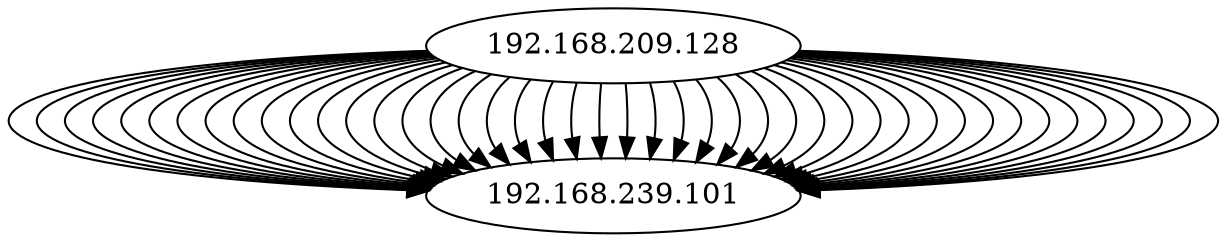 digraph NWTraffic_update {
    "192.168.209.128" [degree = 638, in_degree = 23, out_degree = 615, activity_score = 1.00, total_connections = 638];
    "192.168.239.101" [degree = 638, in_degree = 615, out_degree = 23, activity_score = 1.00, total_connections = 638];
    "192.168.209.128" -> "192.168.239.101" [protocol_UNKNOWN = 0.00,protocol_TCP = 1.00,protocol_UDP = 0.00,protocol_ICMP = 0.00,timestamp_sin = -0.49,timestamp_cos = -0.87,src_port_type = 0.50,dst_port_type = 0.00,conn_state_successful = 0.00,conn_state_rejected_reset = 1.00,conn_state_partial = 0.00,conn_state_suspicious = 0.00,conn_state_other = 0.00,local_orig = 1.00,local_resp = 1.00,history_length = 0.30,orig_bytes = 0.00,resp_bytes = 0.00,orig_pkts = 0.08,resp_pkts = 0.05,orig_ip_bytes = 0.33,resp_ip_bytes = 0.30,service_HTTP = 0.00,service_FTP = 0.00,service_SSH = 0.00,service_DNS = 0.00,service_UNKNOWN = 1.00];
    "192.168.209.128" [degree = 638, in_degree = 23, out_degree = 615, activity_score = 1.00, total_connections = 638];
    "192.168.239.101" [degree = 638, in_degree = 615, out_degree = 23, activity_score = 1.00, total_connections = 638];
    "192.168.209.128" -> "192.168.239.101" [protocol_UNKNOWN = 0.00,protocol_TCP = 1.00,protocol_UDP = 0.00,protocol_ICMP = 0.00,timestamp_sin = -0.49,timestamp_cos = -0.87,src_port_type = 0.50,dst_port_type = 0.00,conn_state_successful = 0.00,conn_state_rejected_reset = 1.00,conn_state_partial = 0.00,conn_state_suspicious = 0.00,conn_state_other = 0.00,local_orig = 1.00,local_resp = 1.00,history_length = 0.30,orig_bytes = 0.00,resp_bytes = 0.00,orig_pkts = 0.08,resp_pkts = 0.05,orig_ip_bytes = 0.33,resp_ip_bytes = 0.30,service_HTTP = 0.00,service_FTP = 0.00,service_SSH = 0.00,service_DNS = 0.00,service_UNKNOWN = 1.00];
    "192.168.209.128" [degree = 638, in_degree = 23, out_degree = 615, activity_score = 1.00, total_connections = 638];
    "192.168.239.101" [degree = 638, in_degree = 615, out_degree = 23, activity_score = 1.00, total_connections = 638];
    "192.168.209.128" -> "192.168.239.101" [protocol_UNKNOWN = 0.00,protocol_TCP = 1.00,protocol_UDP = 0.00,protocol_ICMP = 0.00,timestamp_sin = -0.49,timestamp_cos = -0.87,src_port_type = 0.50,dst_port_type = 0.00,conn_state_successful = 0.00,conn_state_rejected_reset = 1.00,conn_state_partial = 0.00,conn_state_suspicious = 0.00,conn_state_other = 0.00,local_orig = 1.00,local_resp = 1.00,history_length = 0.30,orig_bytes = 0.00,resp_bytes = 0.00,orig_pkts = 0.08,resp_pkts = 0.05,orig_ip_bytes = 0.33,resp_ip_bytes = 0.30,service_HTTP = 0.00,service_FTP = 0.00,service_SSH = 0.00,service_DNS = 0.00,service_UNKNOWN = 1.00];
    "192.168.209.128" [degree = 638, in_degree = 23, out_degree = 615, activity_score = 1.00, total_connections = 638];
    "192.168.239.101" [degree = 638, in_degree = 615, out_degree = 23, activity_score = 1.00, total_connections = 638];
    "192.168.209.128" -> "192.168.239.101" [protocol_UNKNOWN = 0.00,protocol_TCP = 1.00,protocol_UDP = 0.00,protocol_ICMP = 0.00,timestamp_sin = -0.49,timestamp_cos = -0.87,src_port_type = 0.50,dst_port_type = 0.00,conn_state_successful = 0.00,conn_state_rejected_reset = 1.00,conn_state_partial = 0.00,conn_state_suspicious = 0.00,conn_state_other = 0.00,local_orig = 1.00,local_resp = 1.00,history_length = 0.30,orig_bytes = 0.00,resp_bytes = 0.00,orig_pkts = 0.08,resp_pkts = 0.05,orig_ip_bytes = 0.33,resp_ip_bytes = 0.30,service_HTTP = 0.00,service_FTP = 0.00,service_SSH = 0.00,service_DNS = 0.00,service_UNKNOWN = 1.00];
    "192.168.209.128" [degree = 638, in_degree = 23, out_degree = 615, activity_score = 1.00, total_connections = 638];
    "192.168.239.101" [degree = 638, in_degree = 615, out_degree = 23, activity_score = 1.00, total_connections = 638];
    "192.168.209.128" -> "192.168.239.101" [protocol_UNKNOWN = 0.00,protocol_TCP = 1.00,protocol_UDP = 0.00,protocol_ICMP = 0.00,timestamp_sin = -0.49,timestamp_cos = -0.87,src_port_type = 0.50,dst_port_type = 0.00,conn_state_successful = 0.00,conn_state_rejected_reset = 1.00,conn_state_partial = 0.00,conn_state_suspicious = 0.00,conn_state_other = 0.00,local_orig = 1.00,local_resp = 1.00,history_length = 0.30,orig_bytes = 0.00,resp_bytes = 0.00,orig_pkts = 0.08,resp_pkts = 0.05,orig_ip_bytes = 0.33,resp_ip_bytes = 0.30,service_HTTP = 0.00,service_FTP = 0.00,service_SSH = 0.00,service_DNS = 0.00,service_UNKNOWN = 1.00];
    "192.168.209.128" [degree = 638, in_degree = 23, out_degree = 615, activity_score = 1.00, total_connections = 638];
    "192.168.239.101" [degree = 638, in_degree = 615, out_degree = 23, activity_score = 1.00, total_connections = 638];
    "192.168.209.128" -> "192.168.239.101" [protocol_UNKNOWN = 0.00,protocol_TCP = 1.00,protocol_UDP = 0.00,protocol_ICMP = 0.00,timestamp_sin = -0.49,timestamp_cos = -0.87,src_port_type = 0.50,dst_port_type = 0.00,conn_state_successful = 0.00,conn_state_rejected_reset = 1.00,conn_state_partial = 0.00,conn_state_suspicious = 0.00,conn_state_other = 0.00,local_orig = 1.00,local_resp = 1.00,history_length = 0.30,orig_bytes = 0.00,resp_bytes = 0.00,orig_pkts = 0.08,resp_pkts = 0.05,orig_ip_bytes = 0.33,resp_ip_bytes = 0.29,service_HTTP = 0.00,service_FTP = 0.00,service_SSH = 0.00,service_DNS = 0.00,service_UNKNOWN = 1.00];
    "192.168.209.128" [degree = 638, in_degree = 23, out_degree = 615, activity_score = 1.00, total_connections = 638];
    "192.168.239.101" [degree = 638, in_degree = 615, out_degree = 23, activity_score = 1.00, total_connections = 638];
    "192.168.209.128" -> "192.168.239.101" [protocol_UNKNOWN = 0.00,protocol_TCP = 1.00,protocol_UDP = 0.00,protocol_ICMP = 0.00,timestamp_sin = -0.49,timestamp_cos = -0.87,src_port_type = 0.50,dst_port_type = 0.00,conn_state_successful = 0.00,conn_state_rejected_reset = 1.00,conn_state_partial = 0.00,conn_state_suspicious = 0.00,conn_state_other = 0.00,local_orig = 1.00,local_resp = 1.00,history_length = 0.30,orig_bytes = 0.00,resp_bytes = 0.00,orig_pkts = 0.08,resp_pkts = 0.05,orig_ip_bytes = 0.33,resp_ip_bytes = 0.29,service_HTTP = 0.00,service_FTP = 0.00,service_SSH = 0.00,service_DNS = 0.00,service_UNKNOWN = 1.00];
    "192.168.209.128" [degree = 638, in_degree = 23, out_degree = 615, activity_score = 1.00, total_connections = 638];
    "192.168.239.101" [degree = 638, in_degree = 615, out_degree = 23, activity_score = 1.00, total_connections = 638];
    "192.168.209.128" -> "192.168.239.101" [protocol_UNKNOWN = 0.00,protocol_TCP = 1.00,protocol_UDP = 0.00,protocol_ICMP = 0.00,timestamp_sin = -0.49,timestamp_cos = -0.87,src_port_type = 0.50,dst_port_type = 0.00,conn_state_successful = 0.00,conn_state_rejected_reset = 1.00,conn_state_partial = 0.00,conn_state_suspicious = 0.00,conn_state_other = 0.00,local_orig = 1.00,local_resp = 1.00,history_length = 0.20,orig_bytes = 0.00,resp_bytes = 0.00,orig_pkts = 0.05,resp_pkts = 0.05,orig_ip_bytes = 0.30,resp_ip_bytes = 0.27,service_HTTP = 0.00,service_FTP = 0.00,service_SSH = 0.00,service_DNS = 0.00,service_UNKNOWN = 1.00];
    "192.168.209.128" [degree = 638, in_degree = 23, out_degree = 615, activity_score = 1.00, total_connections = 638];
    "192.168.239.101" [degree = 638, in_degree = 615, out_degree = 23, activity_score = 1.00, total_connections = 638];
    "192.168.209.128" -> "192.168.239.101" [protocol_UNKNOWN = 0.00,protocol_TCP = 1.00,protocol_UDP = 0.00,protocol_ICMP = 0.00,timestamp_sin = -0.49,timestamp_cos = -0.87,src_port_type = 1.00,dst_port_type = 0.00,conn_state_successful = 1.00,conn_state_rejected_reset = 0.00,conn_state_partial = 0.00,conn_state_suspicious = 0.00,conn_state_other = 0.00,local_orig = 1.00,local_resp = 1.00,history_length = 0.80,orig_bytes = 0.37,resp_bytes = 0.44,orig_pkts = 0.14,resp_pkts = 0.13,orig_ip_bytes = 0.45,resp_ip_bytes = 0.48,service_HTTP = 1.00,service_FTP = 0.00,service_SSH = 0.00,service_DNS = 0.00,service_UNKNOWN = 0.00];
    "192.168.209.128" [degree = 638, in_degree = 23, out_degree = 615, activity_score = 1.00, total_connections = 638];
    "192.168.239.101" [degree = 638, in_degree = 615, out_degree = 23, activity_score = 1.00, total_connections = 638];
    "192.168.209.128" -> "192.168.239.101" [protocol_UNKNOWN = 0.00,protocol_TCP = 1.00,protocol_UDP = 0.00,protocol_ICMP = 0.00,timestamp_sin = -0.49,timestamp_cos = -0.87,src_port_type = 1.00,dst_port_type = 0.00,conn_state_successful = 1.00,conn_state_rejected_reset = 0.00,conn_state_partial = 0.00,conn_state_suspicious = 0.00,conn_state_other = 0.00,local_orig = 1.00,local_resp = 1.00,history_length = 0.80,orig_bytes = 0.47,resp_bytes = 0.44,orig_pkts = 0.14,resp_pkts = 0.13,orig_ip_bytes = 0.50,resp_ip_bytes = 0.48,service_HTTP = 1.00,service_FTP = 0.00,service_SSH = 0.00,service_DNS = 0.00,service_UNKNOWN = 0.00];
    "192.168.209.128" [degree = 638, in_degree = 23, out_degree = 615, activity_score = 1.00, total_connections = 638];
    "192.168.239.101" [degree = 638, in_degree = 615, out_degree = 23, activity_score = 1.00, total_connections = 638];
    "192.168.209.128" -> "192.168.239.101" [protocol_UNKNOWN = 0.00,protocol_TCP = 1.00,protocol_UDP = 0.00,protocol_ICMP = 0.00,timestamp_sin = -0.49,timestamp_cos = -0.87,src_port_type = 1.00,dst_port_type = 0.00,conn_state_successful = 1.00,conn_state_rejected_reset = 0.00,conn_state_partial = 0.00,conn_state_suspicious = 0.00,conn_state_other = 0.00,local_orig = 1.00,local_resp = 1.00,history_length = 0.80,orig_bytes = 0.21,resp_bytes = 0.67,orig_pkts = 0.18,resp_pkts = 0.19,orig_ip_bytes = 0.46,resp_ip_bytes = 0.68,service_HTTP = 1.00,service_FTP = 0.00,service_SSH = 0.00,service_DNS = 0.00,service_UNKNOWN = 0.00];
    "192.168.209.128" [degree = 638, in_degree = 23, out_degree = 615, activity_score = 1.00, total_connections = 638];
    "192.168.239.101" [degree = 638, in_degree = 615, out_degree = 23, activity_score = 1.00, total_connections = 638];
    "192.168.209.128" -> "192.168.239.101" [protocol_UNKNOWN = 0.00,protocol_TCP = 1.00,protocol_UDP = 0.00,protocol_ICMP = 0.00,timestamp_sin = -0.49,timestamp_cos = -0.87,src_port_type = 1.00,dst_port_type = 0.00,conn_state_successful = 1.00,conn_state_rejected_reset = 0.00,conn_state_partial = 0.00,conn_state_suspicious = 0.00,conn_state_other = 0.00,local_orig = 1.00,local_resp = 1.00,history_length = 0.80,orig_bytes = 0.37,resp_bytes = 0.45,orig_pkts = 0.14,resp_pkts = 0.13,orig_ip_bytes = 0.45,resp_ip_bytes = 0.48,service_HTTP = 1.00,service_FTP = 0.00,service_SSH = 0.00,service_DNS = 0.00,service_UNKNOWN = 0.00];
    "192.168.209.128" [degree = 638, in_degree = 23, out_degree = 615, activity_score = 1.00, total_connections = 638];
    "192.168.239.101" [degree = 638, in_degree = 615, out_degree = 23, activity_score = 1.00, total_connections = 638];
    "192.168.209.128" -> "192.168.239.101" [protocol_UNKNOWN = 0.00,protocol_TCP = 1.00,protocol_UDP = 0.00,protocol_ICMP = 0.00,timestamp_sin = -0.49,timestamp_cos = -0.87,src_port_type = 1.00,dst_port_type = 0.00,conn_state_successful = 1.00,conn_state_rejected_reset = 0.00,conn_state_partial = 0.00,conn_state_suspicious = 0.00,conn_state_other = 0.00,local_orig = 1.00,local_resp = 1.00,history_length = 0.80,orig_bytes = 0.36,resp_bytes = 0.67,orig_pkts = 0.19,resp_pkts = 0.18,orig_ip_bytes = 0.48,resp_ip_bytes = 0.68,service_HTTP = 1.00,service_FTP = 0.00,service_SSH = 0.00,service_DNS = 0.00,service_UNKNOWN = 0.00];
    "192.168.209.128" [degree = 638, in_degree = 23, out_degree = 615, activity_score = 1.00, total_connections = 638];
    "192.168.239.101" [degree = 638, in_degree = 615, out_degree = 23, activity_score = 1.00, total_connections = 638];
    "192.168.209.128" -> "192.168.239.101" [protocol_UNKNOWN = 0.00,protocol_TCP = 1.00,protocol_UDP = 0.00,protocol_ICMP = 0.00,timestamp_sin = -0.49,timestamp_cos = -0.87,src_port_type = 1.00,dst_port_type = 0.00,conn_state_successful = 1.00,conn_state_rejected_reset = 0.00,conn_state_partial = 0.00,conn_state_suspicious = 0.00,conn_state_other = 0.00,local_orig = 1.00,local_resp = 1.00,history_length = 0.80,orig_bytes = 0.38,resp_bytes = 0.44,orig_pkts = 0.14,resp_pkts = 0.13,orig_ip_bytes = 0.45,resp_ip_bytes = 0.48,service_HTTP = 1.00,service_FTP = 0.00,service_SSH = 0.00,service_DNS = 0.00,service_UNKNOWN = 0.00];
    "192.168.209.128" [degree = 638, in_degree = 23, out_degree = 615, activity_score = 1.00, total_connections = 638];
    "192.168.239.101" [degree = 638, in_degree = 615, out_degree = 23, activity_score = 1.00, total_connections = 638];
    "192.168.209.128" -> "192.168.239.101" [protocol_UNKNOWN = 0.00,protocol_TCP = 1.00,protocol_UDP = 0.00,protocol_ICMP = 0.00,timestamp_sin = -0.49,timestamp_cos = -0.87,src_port_type = 1.00,dst_port_type = 0.00,conn_state_successful = 1.00,conn_state_rejected_reset = 0.00,conn_state_partial = 0.00,conn_state_suspicious = 0.00,conn_state_other = 0.00,local_orig = 1.00,local_resp = 1.00,history_length = 0.80,orig_bytes = 0.37,resp_bytes = 0.38,orig_pkts = 0.14,resp_pkts = 0.13,orig_ip_bytes = 0.45,resp_ip_bytes = 0.44,service_HTTP = 1.00,service_FTP = 0.00,service_SSH = 0.00,service_DNS = 0.00,service_UNKNOWN = 0.00];
    "192.168.209.128" [degree = 638, in_degree = 23, out_degree = 615, activity_score = 1.00, total_connections = 638];
    "192.168.239.101" [degree = 638, in_degree = 615, out_degree = 23, activity_score = 1.00, total_connections = 638];
    "192.168.209.128" -> "192.168.239.101" [protocol_UNKNOWN = 0.00,protocol_TCP = 1.00,protocol_UDP = 0.00,protocol_ICMP = 0.00,timestamp_sin = -0.49,timestamp_cos = -0.87,src_port_type = 1.00,dst_port_type = 0.00,conn_state_successful = 1.00,conn_state_rejected_reset = 0.00,conn_state_partial = 0.00,conn_state_suspicious = 0.00,conn_state_other = 0.00,local_orig = 1.00,local_resp = 1.00,history_length = 0.80,orig_bytes = 0.37,resp_bytes = 0.45,orig_pkts = 0.14,resp_pkts = 0.13,orig_ip_bytes = 0.45,resp_ip_bytes = 0.48,service_HTTP = 1.00,service_FTP = 0.00,service_SSH = 0.00,service_DNS = 0.00,service_UNKNOWN = 0.00];
    "192.168.209.128" [degree = 638, in_degree = 23, out_degree = 615, activity_score = 1.00, total_connections = 638];
    "192.168.239.101" [degree = 638, in_degree = 615, out_degree = 23, activity_score = 1.00, total_connections = 638];
    "192.168.209.128" -> "192.168.239.101" [protocol_UNKNOWN = 0.00,protocol_TCP = 1.00,protocol_UDP = 0.00,protocol_ICMP = 0.00,timestamp_sin = -0.49,timestamp_cos = -0.87,src_port_type = 0.50,dst_port_type = 0.00,conn_state_successful = 1.00,conn_state_rejected_reset = 0.00,conn_state_partial = 0.00,conn_state_suspicious = 0.00,conn_state_other = 0.00,local_orig = 1.00,local_resp = 1.00,history_length = 0.80,orig_bytes = 0.22,resp_bytes = 0.31,orig_pkts = 0.15,resp_pkts = 0.14,orig_ip_bytes = 0.43,resp_ip_bytes = 0.43,service_HTTP = 0.00,service_FTP = 0.00,service_SSH = 0.00,service_DNS = 0.00,service_UNKNOWN = 1.00];
    "192.168.209.128" [degree = 638, in_degree = 23, out_degree = 615, activity_score = 1.00, total_connections = 638];
    "192.168.239.101" [degree = 638, in_degree = 615, out_degree = 23, activity_score = 1.00, total_connections = 638];
    "192.168.209.128" -> "192.168.239.101" [protocol_UNKNOWN = 0.00,protocol_TCP = 1.00,protocol_UDP = 0.00,protocol_ICMP = 0.00,timestamp_sin = -0.49,timestamp_cos = -0.87,src_port_type = 1.00,dst_port_type = 0.00,conn_state_successful = 1.00,conn_state_rejected_reset = 0.00,conn_state_partial = 0.00,conn_state_suspicious = 0.00,conn_state_other = 0.00,local_orig = 1.00,local_resp = 1.00,history_length = 0.80,orig_bytes = 0.39,resp_bytes = 0.38,orig_pkts = 0.13,resp_pkts = 0.13,orig_ip_bytes = 0.45,resp_ip_bytes = 0.44,service_HTTP = 1.00,service_FTP = 0.00,service_SSH = 0.00,service_DNS = 0.00,service_UNKNOWN = 0.00];
    "192.168.209.128" [degree = 638, in_degree = 23, out_degree = 615, activity_score = 1.00, total_connections = 638];
    "192.168.239.101" [degree = 638, in_degree = 615, out_degree = 23, activity_score = 1.00, total_connections = 638];
    "192.168.209.128" -> "192.168.239.101" [protocol_UNKNOWN = 0.00,protocol_TCP = 1.00,protocol_UDP = 0.00,protocol_ICMP = 0.00,timestamp_sin = -0.49,timestamp_cos = -0.87,src_port_type = 1.00,dst_port_type = 0.00,conn_state_successful = 1.00,conn_state_rejected_reset = 0.00,conn_state_partial = 0.00,conn_state_suspicious = 0.00,conn_state_other = 0.00,local_orig = 1.00,local_resp = 1.00,history_length = 0.80,orig_bytes = 0.42,resp_bytes = 0.67,orig_pkts = 0.17,resp_pkts = 0.19,orig_ip_bytes = 0.49,resp_ip_bytes = 0.68,service_HTTP = 1.00,service_FTP = 0.00,service_SSH = 0.00,service_DNS = 0.00,service_UNKNOWN = 0.00];
    "192.168.209.128" [degree = 638, in_degree = 23, out_degree = 615, activity_score = 1.00, total_connections = 638];
    "192.168.239.101" [degree = 638, in_degree = 615, out_degree = 23, activity_score = 1.00, total_connections = 638];
    "192.168.209.128" -> "192.168.239.101" [protocol_UNKNOWN = 0.00,protocol_TCP = 1.00,protocol_UDP = 0.00,protocol_ICMP = 0.00,timestamp_sin = -0.49,timestamp_cos = -0.87,src_port_type = 1.00,dst_port_type = 0.00,conn_state_successful = 1.00,conn_state_rejected_reset = 0.00,conn_state_partial = 0.00,conn_state_suspicious = 0.00,conn_state_other = 0.00,local_orig = 1.00,local_resp = 1.00,history_length = 0.80,orig_bytes = 0.37,resp_bytes = 0.44,orig_pkts = 0.13,resp_pkts = 0.13,orig_ip_bytes = 0.44,resp_ip_bytes = 0.48,service_HTTP = 1.00,service_FTP = 0.00,service_SSH = 0.00,service_DNS = 0.00,service_UNKNOWN = 0.00];
    "192.168.209.128" [degree = 638, in_degree = 23, out_degree = 615, activity_score = 1.00, total_connections = 638];
    "192.168.239.101" [degree = 638, in_degree = 615, out_degree = 23, activity_score = 1.00, total_connections = 638];
    "192.168.209.128" -> "192.168.239.101" [protocol_UNKNOWN = 0.00,protocol_TCP = 1.00,protocol_UDP = 0.00,protocol_ICMP = 0.00,timestamp_sin = -0.49,timestamp_cos = -0.87,src_port_type = 1.00,dst_port_type = 0.00,conn_state_successful = 1.00,conn_state_rejected_reset = 0.00,conn_state_partial = 0.00,conn_state_suspicious = 0.00,conn_state_other = 0.00,local_orig = 1.00,local_resp = 1.00,history_length = 0.80,orig_bytes = 0.37,resp_bytes = 0.38,orig_pkts = 0.13,resp_pkts = 0.13,orig_ip_bytes = 0.44,resp_ip_bytes = 0.44,service_HTTP = 1.00,service_FTP = 0.00,service_SSH = 0.00,service_DNS = 0.00,service_UNKNOWN = 0.00];
    "192.168.209.128" [degree = 638, in_degree = 23, out_degree = 615, activity_score = 1.00, total_connections = 638];
    "192.168.239.101" [degree = 638, in_degree = 615, out_degree = 23, activity_score = 1.00, total_connections = 638];
    "192.168.209.128" -> "192.168.239.101" [protocol_UNKNOWN = 0.00,protocol_TCP = 1.00,protocol_UDP = 0.00,protocol_ICMP = 0.00,timestamp_sin = -0.49,timestamp_cos = -0.87,src_port_type = 0.50,dst_port_type = 0.00,conn_state_successful = 1.00,conn_state_rejected_reset = 0.00,conn_state_partial = 0.00,conn_state_suspicious = 0.00,conn_state_other = 0.00,local_orig = 1.00,local_resp = 1.00,history_length = 0.80,orig_bytes = 0.24,resp_bytes = 0.31,orig_pkts = 0.15,resp_pkts = 0.14,orig_ip_bytes = 0.43,resp_ip_bytes = 0.43,service_HTTP = 0.00,service_FTP = 0.00,service_SSH = 0.00,service_DNS = 0.00,service_UNKNOWN = 1.00];
    "192.168.209.128" [degree = 638, in_degree = 23, out_degree = 615, activity_score = 1.00, total_connections = 638];
    "192.168.239.101" [degree = 638, in_degree = 615, out_degree = 23, activity_score = 1.00, total_connections = 638];
    "192.168.209.128" -> "192.168.239.101" [protocol_UNKNOWN = 0.00,protocol_TCP = 1.00,protocol_UDP = 0.00,protocol_ICMP = 0.00,timestamp_sin = -0.49,timestamp_cos = -0.87,src_port_type = 1.00,dst_port_type = 0.00,conn_state_successful = 1.00,conn_state_rejected_reset = 0.00,conn_state_partial = 0.00,conn_state_suspicious = 0.00,conn_state_other = 0.00,local_orig = 1.00,local_resp = 1.00,history_length = 0.80,orig_bytes = 0.37,resp_bytes = 0.44,orig_pkts = 0.13,resp_pkts = 0.13,orig_ip_bytes = 0.44,resp_ip_bytes = 0.48,service_HTTP = 1.00,service_FTP = 0.00,service_SSH = 0.00,service_DNS = 0.00,service_UNKNOWN = 0.00];
    "192.168.209.128" [degree = 638, in_degree = 23, out_degree = 615, activity_score = 1.00, total_connections = 638];
    "192.168.239.101" [degree = 638, in_degree = 615, out_degree = 23, activity_score = 1.00, total_connections = 638];
    "192.168.209.128" -> "192.168.239.101" [protocol_UNKNOWN = 0.00,protocol_TCP = 1.00,protocol_UDP = 0.00,protocol_ICMP = 0.00,timestamp_sin = -0.49,timestamp_cos = -0.87,src_port_type = 1.00,dst_port_type = 0.00,conn_state_successful = 1.00,conn_state_rejected_reset = 0.00,conn_state_partial = 0.00,conn_state_suspicious = 0.00,conn_state_other = 0.00,local_orig = 1.00,local_resp = 1.00,history_length = 0.80,orig_bytes = 0.38,resp_bytes = 0.45,orig_pkts = 0.13,resp_pkts = 0.13,orig_ip_bytes = 0.44,resp_ip_bytes = 0.48,service_HTTP = 1.00,service_FTP = 0.00,service_SSH = 0.00,service_DNS = 0.00,service_UNKNOWN = 0.00];
    "192.168.209.128" [degree = 638, in_degree = 23, out_degree = 615, activity_score = 1.00, total_connections = 638];
    "192.168.239.101" [degree = 638, in_degree = 615, out_degree = 23, activity_score = 1.00, total_connections = 638];
    "192.168.209.128" -> "192.168.239.101" [protocol_UNKNOWN = 0.00,protocol_TCP = 1.00,protocol_UDP = 0.00,protocol_ICMP = 0.00,timestamp_sin = -0.49,timestamp_cos = -0.87,src_port_type = 1.00,dst_port_type = 0.00,conn_state_successful = 1.00,conn_state_rejected_reset = 0.00,conn_state_partial = 0.00,conn_state_suspicious = 0.00,conn_state_other = 0.00,local_orig = 1.00,local_resp = 1.00,history_length = 0.80,orig_bytes = 0.37,resp_bytes = 0.44,orig_pkts = 0.13,resp_pkts = 0.13,orig_ip_bytes = 0.44,resp_ip_bytes = 0.48,service_HTTP = 1.00,service_FTP = 0.00,service_SSH = 0.00,service_DNS = 0.00,service_UNKNOWN = 0.00];
    "192.168.209.128" [degree = 638, in_degree = 23, out_degree = 615, activity_score = 1.00, total_connections = 638];
    "192.168.239.101" [degree = 638, in_degree = 615, out_degree = 23, activity_score = 1.00, total_connections = 638];
    "192.168.209.128" -> "192.168.239.101" [protocol_UNKNOWN = 0.00,protocol_TCP = 1.00,protocol_UDP = 0.00,protocol_ICMP = 0.00,timestamp_sin = -0.49,timestamp_cos = -0.87,src_port_type = 1.00,dst_port_type = 0.00,conn_state_successful = 1.00,conn_state_rejected_reset = 0.00,conn_state_partial = 0.00,conn_state_suspicious = 0.00,conn_state_other = 0.00,local_orig = 1.00,local_resp = 1.00,history_length = 0.80,orig_bytes = 0.39,resp_bytes = 0.38,orig_pkts = 0.13,resp_pkts = 0.13,orig_ip_bytes = 0.45,resp_ip_bytes = 0.44,service_HTTP = 1.00,service_FTP = 0.00,service_SSH = 0.00,service_DNS = 0.00,service_UNKNOWN = 0.00];
    "192.168.209.128" [degree = 638, in_degree = 23, out_degree = 615, activity_score = 1.00, total_connections = 638];
    "192.168.239.101" [degree = 638, in_degree = 615, out_degree = 23, activity_score = 1.00, total_connections = 638];
    "192.168.209.128" -> "192.168.239.101" [protocol_UNKNOWN = 0.00,protocol_TCP = 1.00,protocol_UDP = 0.00,protocol_ICMP = 0.00,timestamp_sin = -0.49,timestamp_cos = -0.87,src_port_type = 1.00,dst_port_type = 0.00,conn_state_successful = 1.00,conn_state_rejected_reset = 0.00,conn_state_partial = 0.00,conn_state_suspicious = 0.00,conn_state_other = 0.00,local_orig = 1.00,local_resp = 1.00,history_length = 0.80,orig_bytes = 0.37,resp_bytes = 0.44,orig_pkts = 0.13,resp_pkts = 0.13,orig_ip_bytes = 0.44,resp_ip_bytes = 0.48,service_HTTP = 1.00,service_FTP = 0.00,service_SSH = 0.00,service_DNS = 0.00,service_UNKNOWN = 0.00];
    "192.168.209.128" [degree = 638, in_degree = 23, out_degree = 615, activity_score = 1.00, total_connections = 638];
    "192.168.239.101" [degree = 638, in_degree = 615, out_degree = 23, activity_score = 1.00, total_connections = 638];
    "192.168.209.128" -> "192.168.239.101" [protocol_UNKNOWN = 0.00,protocol_TCP = 1.00,protocol_UDP = 0.00,protocol_ICMP = 0.00,timestamp_sin = -0.49,timestamp_cos = -0.87,src_port_type = 1.00,dst_port_type = 0.00,conn_state_successful = 1.00,conn_state_rejected_reset = 0.00,conn_state_partial = 0.00,conn_state_suspicious = 0.00,conn_state_other = 0.00,local_orig = 1.00,local_resp = 1.00,history_length = 0.80,orig_bytes = 0.37,resp_bytes = 0.45,orig_pkts = 0.13,resp_pkts = 0.13,orig_ip_bytes = 0.44,resp_ip_bytes = 0.48,service_HTTP = 1.00,service_FTP = 0.00,service_SSH = 0.00,service_DNS = 0.00,service_UNKNOWN = 0.00];
    "192.168.209.128" [degree = 638, in_degree = 23, out_degree = 615, activity_score = 1.00, total_connections = 638];
    "192.168.239.101" [degree = 638, in_degree = 615, out_degree = 23, activity_score = 1.00, total_connections = 638];
    "192.168.209.128" -> "192.168.239.101" [protocol_UNKNOWN = 0.00,protocol_TCP = 1.00,protocol_UDP = 0.00,protocol_ICMP = 0.00,timestamp_sin = -0.49,timestamp_cos = -0.87,src_port_type = 1.00,dst_port_type = 0.00,conn_state_successful = 1.00,conn_state_rejected_reset = 0.00,conn_state_partial = 0.00,conn_state_suspicious = 0.00,conn_state_other = 0.00,local_orig = 1.00,local_resp = 1.00,history_length = 0.80,orig_bytes = 0.39,resp_bytes = 0.38,orig_pkts = 0.13,resp_pkts = 0.13,orig_ip_bytes = 0.45,resp_ip_bytes = 0.44,service_HTTP = 1.00,service_FTP = 0.00,service_SSH = 0.00,service_DNS = 0.00,service_UNKNOWN = 0.00];
    "192.168.209.128" [degree = 638, in_degree = 23, out_degree = 615, activity_score = 1.00, total_connections = 638];
    "192.168.239.101" [degree = 638, in_degree = 615, out_degree = 23, activity_score = 1.00, total_connections = 638];
    "192.168.209.128" -> "192.168.239.101" [protocol_UNKNOWN = 0.00,protocol_TCP = 1.00,protocol_UDP = 0.00,protocol_ICMP = 0.00,timestamp_sin = -0.49,timestamp_cos = -0.87,src_port_type = 0.50,dst_port_type = 0.00,conn_state_successful = 1.00,conn_state_rejected_reset = 0.00,conn_state_partial = 0.00,conn_state_suspicious = 0.00,conn_state_other = 0.00,local_orig = 1.00,local_resp = 1.00,history_length = 0.80,orig_bytes = 0.46,resp_bytes = 0.51,orig_pkts = 0.15,resp_pkts = 0.16,orig_ip_bytes = 0.49,resp_ip_bytes = 0.53,service_HTTP = 0.00,service_FTP = 0.00,service_SSH = 0.00,service_DNS = 0.00,service_UNKNOWN = 1.00];
    "192.168.209.128" [degree = 638, in_degree = 23, out_degree = 615, activity_score = 1.00, total_connections = 638];
    "192.168.239.101" [degree = 638, in_degree = 615, out_degree = 23, activity_score = 1.00, total_connections = 638];
    "192.168.209.128" -> "192.168.239.101" [protocol_UNKNOWN = 0.00,protocol_TCP = 1.00,protocol_UDP = 0.00,protocol_ICMP = 0.00,timestamp_sin = -0.49,timestamp_cos = -0.87,src_port_type = 1.00,dst_port_type = 0.00,conn_state_successful = 1.00,conn_state_rejected_reset = 0.00,conn_state_partial = 0.00,conn_state_suspicious = 0.00,conn_state_other = 0.00,local_orig = 1.00,local_resp = 1.00,history_length = 0.80,orig_bytes = 0.36,resp_bytes = 0.67,orig_pkts = 0.18,resp_pkts = 0.19,orig_ip_bytes = 0.48,resp_ip_bytes = 0.68,service_HTTP = 1.00,service_FTP = 0.00,service_SSH = 0.00,service_DNS = 0.00,service_UNKNOWN = 0.00];
    "192.168.209.128" [degree = 638, in_degree = 23, out_degree = 615, activity_score = 1.00, total_connections = 638];
    "192.168.239.101" [degree = 638, in_degree = 615, out_degree = 23, activity_score = 1.00, total_connections = 638];
    "192.168.209.128" -> "192.168.239.101" [protocol_UNKNOWN = 0.00,protocol_TCP = 1.00,protocol_UDP = 0.00,protocol_ICMP = 0.00,timestamp_sin = -0.49,timestamp_cos = -0.87,src_port_type = 1.00,dst_port_type = 0.00,conn_state_successful = 1.00,conn_state_rejected_reset = 0.00,conn_state_partial = 0.00,conn_state_suspicious = 0.00,conn_state_other = 0.00,local_orig = 1.00,local_resp = 1.00,history_length = 0.80,orig_bytes = 0.39,resp_bytes = 0.38,orig_pkts = 0.13,resp_pkts = 0.13,orig_ip_bytes = 0.45,resp_ip_bytes = 0.44,service_HTTP = 1.00,service_FTP = 0.00,service_SSH = 0.00,service_DNS = 0.00,service_UNKNOWN = 0.00];
    "192.168.209.128" [degree = 638, in_degree = 23, out_degree = 615, activity_score = 1.00, total_connections = 638];
    "192.168.239.101" [degree = 638, in_degree = 615, out_degree = 23, activity_score = 1.00, total_connections = 638];
    "192.168.209.128" -> "192.168.239.101" [protocol_UNKNOWN = 0.00,protocol_TCP = 1.00,protocol_UDP = 0.00,protocol_ICMP = 0.00,timestamp_sin = -0.49,timestamp_cos = -0.87,src_port_type = 1.00,dst_port_type = 0.00,conn_state_successful = 1.00,conn_state_rejected_reset = 0.00,conn_state_partial = 0.00,conn_state_suspicious = 0.00,conn_state_other = 0.00,local_orig = 1.00,local_resp = 1.00,history_length = 0.80,orig_bytes = 0.39,resp_bytes = 0.38,orig_pkts = 0.13,resp_pkts = 0.13,orig_ip_bytes = 0.45,resp_ip_bytes = 0.44,service_HTTP = 1.00,service_FTP = 0.00,service_SSH = 0.00,service_DNS = 0.00,service_UNKNOWN = 0.00];
    "192.168.209.128" [degree = 638, in_degree = 23, out_degree = 615, activity_score = 1.00, total_connections = 638];
    "192.168.239.101" [degree = 638, in_degree = 615, out_degree = 23, activity_score = 1.00, total_connections = 638];
    "192.168.209.128" -> "192.168.239.101" [protocol_UNKNOWN = 0.00,protocol_TCP = 1.00,protocol_UDP = 0.00,protocol_ICMP = 0.00,timestamp_sin = -0.49,timestamp_cos = -0.87,src_port_type = 0.50,dst_port_type = 0.00,conn_state_successful = 1.00,conn_state_rejected_reset = 0.00,conn_state_partial = 0.00,conn_state_suspicious = 0.00,conn_state_other = 0.00,local_orig = 1.00,local_resp = 1.00,history_length = 0.80,orig_bytes = 0.48,resp_bytes = 0.56,orig_pkts = 0.16,resp_pkts = 0.16,orig_ip_bytes = 0.52,resp_ip_bytes = 0.57,service_HTTP = 0.00,service_FTP = 0.00,service_SSH = 1.00,service_DNS = 0.00,service_UNKNOWN = 0.00];
    "192.168.209.128" [degree = 638, in_degree = 23, out_degree = 615, activity_score = 1.00, total_connections = 638];
    "192.168.239.101" [degree = 638, in_degree = 615, out_degree = 23, activity_score = 1.00, total_connections = 638];
    "192.168.209.128" -> "192.168.239.101" [protocol_UNKNOWN = 0.00,protocol_TCP = 1.00,protocol_UDP = 0.00,protocol_ICMP = 0.00,timestamp_sin = -0.49,timestamp_cos = -0.87,src_port_type = 1.00,dst_port_type = 0.00,conn_state_successful = 1.00,conn_state_rejected_reset = 0.00,conn_state_partial = 0.00,conn_state_suspicious = 0.00,conn_state_other = 0.00,local_orig = 1.00,local_resp = 1.00,history_length = 0.80,orig_bytes = 0.39,resp_bytes = 0.38,orig_pkts = 0.13,resp_pkts = 0.13,orig_ip_bytes = 0.45,resp_ip_bytes = 0.44,service_HTTP = 1.00,service_FTP = 0.00,service_SSH = 0.00,service_DNS = 0.00,service_UNKNOWN = 0.00];
    "192.168.209.128" [degree = 638, in_degree = 23, out_degree = 615, activity_score = 1.00, total_connections = 638];
    "192.168.239.101" [degree = 638, in_degree = 615, out_degree = 23, activity_score = 1.00, total_connections = 638];
    "192.168.209.128" -> "192.168.239.101" [protocol_UNKNOWN = 0.00,protocol_TCP = 1.00,protocol_UDP = 0.00,protocol_ICMP = 0.00,timestamp_sin = -0.49,timestamp_cos = -0.87,src_port_type = 1.00,dst_port_type = 0.00,conn_state_successful = 1.00,conn_state_rejected_reset = 0.00,conn_state_partial = 0.00,conn_state_suspicious = 0.00,conn_state_other = 0.00,local_orig = 1.00,local_resp = 1.00,history_length = 0.80,orig_bytes = 0.39,resp_bytes = 0.38,orig_pkts = 0.13,resp_pkts = 0.13,orig_ip_bytes = 0.45,resp_ip_bytes = 0.44,service_HTTP = 1.00,service_FTP = 0.00,service_SSH = 0.00,service_DNS = 0.00,service_UNKNOWN = 0.00];
    "192.168.209.128" [degree = 638, in_degree = 23, out_degree = 615, activity_score = 1.00, total_connections = 638];
    "192.168.239.101" [degree = 638, in_degree = 615, out_degree = 23, activity_score = 1.00, total_connections = 638];
    "192.168.209.128" -> "192.168.239.101" [protocol_UNKNOWN = 0.00,protocol_TCP = 1.00,protocol_UDP = 0.00,protocol_ICMP = 0.00,timestamp_sin = -0.49,timestamp_cos = -0.87,src_port_type = 1.00,dst_port_type = 0.00,conn_state_successful = 1.00,conn_state_rejected_reset = 0.00,conn_state_partial = 0.00,conn_state_suspicious = 0.00,conn_state_other = 0.00,local_orig = 1.00,local_resp = 1.00,history_length = 0.80,orig_bytes = 0.39,resp_bytes = 0.38,orig_pkts = 0.13,resp_pkts = 0.13,orig_ip_bytes = 0.45,resp_ip_bytes = 0.44,service_HTTP = 1.00,service_FTP = 0.00,service_SSH = 0.00,service_DNS = 0.00,service_UNKNOWN = 0.00];
    "192.168.209.128" [degree = 638, in_degree = 23, out_degree = 615, activity_score = 1.00, total_connections = 638];
    "192.168.239.101" [degree = 638, in_degree = 615, out_degree = 23, activity_score = 1.00, total_connections = 638];
    "192.168.209.128" -> "192.168.239.101" [protocol_UNKNOWN = 0.00,protocol_TCP = 1.00,protocol_UDP = 0.00,protocol_ICMP = 0.00,timestamp_sin = -0.49,timestamp_cos = -0.87,src_port_type = 0.50,dst_port_type = 0.00,conn_state_successful = 1.00,conn_state_rejected_reset = 0.00,conn_state_partial = 0.00,conn_state_suspicious = 0.00,conn_state_other = 0.00,local_orig = 1.00,local_resp = 1.00,history_length = 0.80,orig_bytes = 0.49,resp_bytes = 0.54,orig_pkts = 0.16,resp_pkts = 0.16,orig_ip_bytes = 0.52,resp_ip_bytes = 0.55,service_HTTP = 0.00,service_FTP = 0.00,service_SSH = 1.00,service_DNS = 0.00,service_UNKNOWN = 0.00];
    "192.168.209.128" [degree = 638, in_degree = 23, out_degree = 615, activity_score = 1.00, total_connections = 638];
    "192.168.239.101" [degree = 638, in_degree = 615, out_degree = 23, activity_score = 1.00, total_connections = 638];
    "192.168.209.128" -> "192.168.239.101" [protocol_UNKNOWN = 0.00,protocol_TCP = 1.00,protocol_UDP = 0.00,protocol_ICMP = 0.00,timestamp_sin = -0.49,timestamp_cos = -0.87,src_port_type = 1.00,dst_port_type = 0.00,conn_state_successful = 1.00,conn_state_rejected_reset = 0.00,conn_state_partial = 0.00,conn_state_suspicious = 0.00,conn_state_other = 0.00,local_orig = 1.00,local_resp = 1.00,history_length = 0.80,orig_bytes = 0.39,resp_bytes = 0.38,orig_pkts = 0.13,resp_pkts = 0.13,orig_ip_bytes = 0.45,resp_ip_bytes = 0.44,service_HTTP = 1.00,service_FTP = 0.00,service_SSH = 0.00,service_DNS = 0.00,service_UNKNOWN = 0.00];
    "192.168.209.128" [degree = 638, in_degree = 23, out_degree = 615, activity_score = 1.00, total_connections = 638];
    "192.168.239.101" [degree = 638, in_degree = 615, out_degree = 23, activity_score = 1.00, total_connections = 638];
    "192.168.209.128" -> "192.168.239.101" [protocol_UNKNOWN = 0.00,protocol_TCP = 1.00,protocol_UDP = 0.00,protocol_ICMP = 0.00,timestamp_sin = -0.49,timestamp_cos = -0.87,src_port_type = 0.50,dst_port_type = 0.00,conn_state_successful = 1.00,conn_state_rejected_reset = 0.00,conn_state_partial = 0.00,conn_state_suspicious = 0.00,conn_state_other = 0.00,local_orig = 1.00,local_resp = 1.00,history_length = 0.80,orig_bytes = 0.46,resp_bytes = 0.51,orig_pkts = 0.14,resp_pkts = 0.15,orig_ip_bytes = 0.49,resp_ip_bytes = 0.53,service_HTTP = 0.00,service_FTP = 0.00,service_SSH = 0.00,service_DNS = 0.00,service_UNKNOWN = 1.00];
    "192.168.209.128" [degree = 638, in_degree = 23, out_degree = 615, activity_score = 1.00, total_connections = 638];
    "192.168.239.101" [degree = 638, in_degree = 615, out_degree = 23, activity_score = 1.00, total_connections = 638];
    "192.168.209.128" -> "192.168.239.101" [protocol_UNKNOWN = 0.00,protocol_TCP = 1.00,protocol_UDP = 0.00,protocol_ICMP = 0.00,timestamp_sin = -0.49,timestamp_cos = -0.87,src_port_type = 0.50,dst_port_type = 0.00,conn_state_successful = 1.00,conn_state_rejected_reset = 0.00,conn_state_partial = 0.00,conn_state_suspicious = 0.00,conn_state_other = 0.00,local_orig = 1.00,local_resp = 1.00,history_length = 0.80,orig_bytes = 0.46,resp_bytes = 0.51,orig_pkts = 0.14,resp_pkts = 0.15,orig_ip_bytes = 0.49,resp_ip_bytes = 0.53,service_HTTP = 0.00,service_FTP = 0.00,service_SSH = 0.00,service_DNS = 0.00,service_UNKNOWN = 1.00];
    "192.168.209.128" [degree = 638, in_degree = 23, out_degree = 615, activity_score = 1.00, total_connections = 638];
    "192.168.239.101" [degree = 638, in_degree = 615, out_degree = 23, activity_score = 1.00, total_connections = 638];
    "192.168.209.128" -> "192.168.239.101" [protocol_UNKNOWN = 0.00,protocol_TCP = 1.00,protocol_UDP = 0.00,protocol_ICMP = 0.00,timestamp_sin = -0.49,timestamp_cos = -0.87,src_port_type = 0.50,dst_port_type = 0.00,conn_state_successful = 1.00,conn_state_rejected_reset = 0.00,conn_state_partial = 0.00,conn_state_suspicious = 0.00,conn_state_other = 0.00,local_orig = 1.00,local_resp = 1.00,history_length = 0.80,orig_bytes = 0.49,resp_bytes = 0.53,orig_pkts = 0.16,resp_pkts = 0.16,orig_ip_bytes = 0.52,resp_ip_bytes = 0.55,service_HTTP = 0.00,service_FTP = 0.00,service_SSH = 1.00,service_DNS = 0.00,service_UNKNOWN = 0.00];
    "192.168.209.128" [degree = 638, in_degree = 23, out_degree = 615, activity_score = 1.00, total_connections = 638];
    "192.168.239.101" [degree = 638, in_degree = 615, out_degree = 23, activity_score = 1.00, total_connections = 638];
    "192.168.209.128" -> "192.168.239.101" [protocol_UNKNOWN = 0.00,protocol_TCP = 1.00,protocol_UDP = 0.00,protocol_ICMP = 0.00,timestamp_sin = -0.49,timestamp_cos = -0.87,src_port_type = 1.00,dst_port_type = 0.00,conn_state_successful = 0.00,conn_state_rejected_reset = 1.00,conn_state_partial = 0.00,conn_state_suspicious = 0.00,conn_state_other = 0.00,local_orig = 1.00,local_resp = 1.00,history_length = 0.80,orig_bytes = 0.21,resp_bytes = 0.67,orig_pkts = 0.17,resp_pkts = 0.18,orig_ip_bytes = 0.45,resp_ip_bytes = 0.68,service_HTTP = 1.00,service_FTP = 0.00,service_SSH = 0.00,service_DNS = 0.00,service_UNKNOWN = 0.00];
    "192.168.209.128" [degree = 638, in_degree = 23, out_degree = 615, activity_score = 1.00, total_connections = 638];
    "192.168.239.101" [degree = 638, in_degree = 615, out_degree = 23, activity_score = 1.00, total_connections = 638];
    "192.168.209.128" -> "192.168.239.101" [protocol_UNKNOWN = 0.00,protocol_TCP = 1.00,protocol_UDP = 0.00,protocol_ICMP = 0.00,timestamp_sin = -0.49,timestamp_cos = -0.87,src_port_type = 1.00,dst_port_type = 0.00,conn_state_successful = 0.00,conn_state_rejected_reset = 1.00,conn_state_partial = 0.00,conn_state_suspicious = 0.00,conn_state_other = 0.00,local_orig = 1.00,local_resp = 1.00,history_length = 0.70,orig_bytes = 0.27,resp_bytes = 0.67,orig_pkts = 0.17,resp_pkts = 0.17,orig_ip_bytes = 0.45,resp_ip_bytes = 0.68,service_HTTP = 1.00,service_FTP = 0.00,service_SSH = 0.00,service_DNS = 0.00,service_UNKNOWN = 0.00];
}
